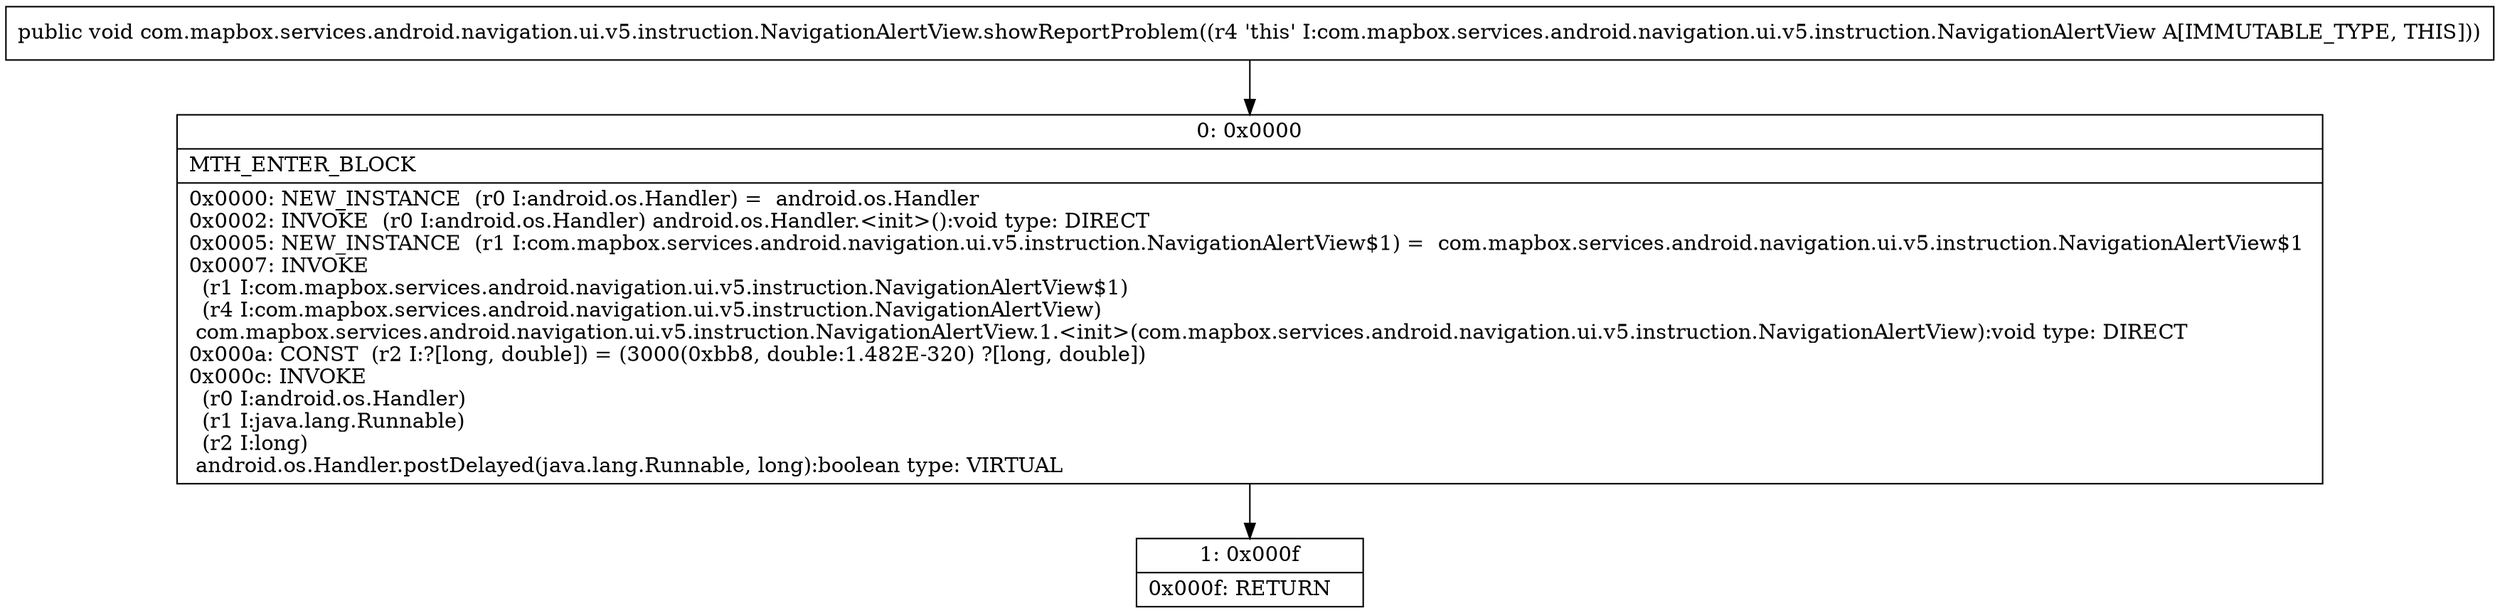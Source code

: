 digraph "CFG forcom.mapbox.services.android.navigation.ui.v5.instruction.NavigationAlertView.showReportProblem()V" {
Node_0 [shape=record,label="{0\:\ 0x0000|MTH_ENTER_BLOCK\l|0x0000: NEW_INSTANCE  (r0 I:android.os.Handler) =  android.os.Handler \l0x0002: INVOKE  (r0 I:android.os.Handler) android.os.Handler.\<init\>():void type: DIRECT \l0x0005: NEW_INSTANCE  (r1 I:com.mapbox.services.android.navigation.ui.v5.instruction.NavigationAlertView$1) =  com.mapbox.services.android.navigation.ui.v5.instruction.NavigationAlertView$1 \l0x0007: INVOKE  \l  (r1 I:com.mapbox.services.android.navigation.ui.v5.instruction.NavigationAlertView$1)\l  (r4 I:com.mapbox.services.android.navigation.ui.v5.instruction.NavigationAlertView)\l com.mapbox.services.android.navigation.ui.v5.instruction.NavigationAlertView.1.\<init\>(com.mapbox.services.android.navigation.ui.v5.instruction.NavigationAlertView):void type: DIRECT \l0x000a: CONST  (r2 I:?[long, double]) = (3000(0xbb8, double:1.482E\-320) ?[long, double]) \l0x000c: INVOKE  \l  (r0 I:android.os.Handler)\l  (r1 I:java.lang.Runnable)\l  (r2 I:long)\l android.os.Handler.postDelayed(java.lang.Runnable, long):boolean type: VIRTUAL \l}"];
Node_1 [shape=record,label="{1\:\ 0x000f|0x000f: RETURN   \l}"];
MethodNode[shape=record,label="{public void com.mapbox.services.android.navigation.ui.v5.instruction.NavigationAlertView.showReportProblem((r4 'this' I:com.mapbox.services.android.navigation.ui.v5.instruction.NavigationAlertView A[IMMUTABLE_TYPE, THIS])) }"];
MethodNode -> Node_0;
Node_0 -> Node_1;
}

